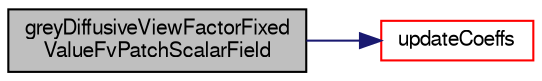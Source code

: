 digraph "greyDiffusiveViewFactorFixedValueFvPatchScalarField"
{
  bgcolor="transparent";
  edge [fontname="FreeSans",fontsize="10",labelfontname="FreeSans",labelfontsize="10"];
  node [fontname="FreeSans",fontsize="10",shape=record];
  rankdir="LR";
  Node17 [label="greyDiffusiveViewFactorFixed\lValueFvPatchScalarField",height=0.2,width=0.4,color="black", fillcolor="grey75", style="filled", fontcolor="black"];
  Node17 -> Node18 [color="midnightblue",fontsize="10",style="solid",fontname="FreeSans"];
  Node18 [label="updateCoeffs",height=0.2,width=0.4,color="red",URL="$a29994.html#a7e24eafac629d3733181cd942d4c902f",tooltip="Update the coefficients associated with the patch field. "];
}
